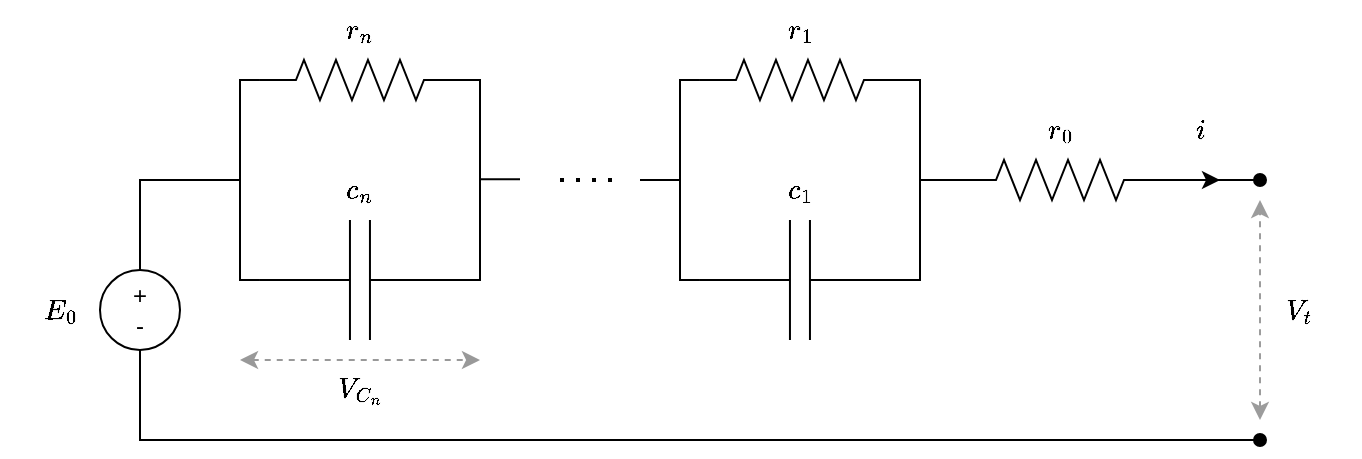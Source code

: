 <mxfile version="26.0.16">
  <diagram name="Page-1" id="DlUGKKBEpujL7akSqH-c">
    <mxGraphModel dx="1398" dy="767" grid="1" gridSize="10" guides="1" tooltips="1" connect="1" arrows="1" fold="1" page="1" pageScale="1" pageWidth="850" pageHeight="1100" math="1" shadow="0">
      <root>
        <mxCell id="0" />
        <mxCell id="1" parent="0" />
        <mxCell id="ILipK6pUstItX-LzdFIn-20" style="edgeStyle=orthogonalEdgeStyle;rounded=0;orthogonalLoop=1;jettySize=auto;html=1;exitX=0;exitY=0.5;exitDx=0;exitDy=0;exitPerimeter=0;endArrow=none;startFill=0;" parent="1" source="ILipK6pUstItX-LzdFIn-1" edge="1">
          <mxGeometry relative="1" as="geometry">
            <mxPoint x="510" y="110.14" as="targetPoint" />
          </mxGeometry>
        </mxCell>
        <mxCell id="MSCoQmtM2xvOpEuUudS3-13" style="edgeStyle=orthogonalEdgeStyle;rounded=0;orthogonalLoop=1;jettySize=auto;html=1;exitX=1;exitY=0.5;exitDx=0;exitDy=0;exitPerimeter=0;" edge="1" parent="1" source="ILipK6pUstItX-LzdFIn-1">
          <mxGeometry relative="1" as="geometry">
            <mxPoint x="660.0" y="109.778" as="targetPoint" />
          </mxGeometry>
        </mxCell>
        <mxCell id="ILipK6pUstItX-LzdFIn-1" value="" style="pointerEvents=1;verticalLabelPosition=bottom;shadow=0;dashed=0;align=center;html=1;verticalAlign=top;shape=mxgraph.electrical.resistors.resistor_2;" parent="1" vertex="1">
          <mxGeometry x="530" y="100" width="100" height="20" as="geometry" />
        </mxCell>
        <mxCell id="ILipK6pUstItX-LzdFIn-12" style="edgeStyle=orthogonalEdgeStyle;rounded=0;orthogonalLoop=1;jettySize=auto;html=1;endArrow=none;startFill=0;" parent="1" edge="1">
          <mxGeometry relative="1" as="geometry">
            <mxPoint x="270" y="160.0" as="targetPoint" />
            <mxPoint x="270" y="60" as="sourcePoint" />
            <Array as="points">
              <mxPoint x="290" y="60" />
              <mxPoint x="290" y="160" />
            </Array>
          </mxGeometry>
        </mxCell>
        <mxCell id="ILipK6pUstItX-LzdFIn-2" value="" style="pointerEvents=1;verticalLabelPosition=bottom;shadow=0;dashed=0;align=center;html=1;verticalAlign=top;shape=mxgraph.electrical.resistors.resistor_2;fontStyle=2;direction=west;" parent="1" vertex="1">
          <mxGeometry x="179.98" y="50" width="100" height="20" as="geometry" />
        </mxCell>
        <mxCell id="ILipK6pUstItX-LzdFIn-3" value="" style="pointerEvents=1;verticalLabelPosition=bottom;shadow=0;dashed=0;align=center;html=1;verticalAlign=top;shape=mxgraph.electrical.capacitors.capacitor_1;" parent="1" vertex="1">
          <mxGeometry x="179.98" y="130" width="100" height="60" as="geometry" />
        </mxCell>
        <mxCell id="ILipK6pUstItX-LzdFIn-7" style="edgeStyle=orthogonalEdgeStyle;rounded=0;orthogonalLoop=1;jettySize=auto;html=1;exitX=0;exitY=0.5;exitDx=0;exitDy=0;exitPerimeter=0;entryX=1;entryY=0.5;entryDx=0;entryDy=0;entryPerimeter=0;endArrow=none;startFill=0;" parent="1" source="ILipK6pUstItX-LzdFIn-3" target="ILipK6pUstItX-LzdFIn-2" edge="1">
          <mxGeometry relative="1" as="geometry">
            <Array as="points">
              <mxPoint x="170" y="160" />
              <mxPoint x="170" y="60" />
            </Array>
          </mxGeometry>
        </mxCell>
        <mxCell id="ILipK6pUstItX-LzdFIn-11" value="" style="endArrow=none;dashed=1;html=1;dashPattern=1 3;strokeWidth=2;rounded=0;" parent="1" edge="1">
          <mxGeometry width="50" height="50" relative="1" as="geometry">
            <mxPoint x="330" y="110" as="sourcePoint" />
            <mxPoint x="360" y="110" as="targetPoint" />
          </mxGeometry>
        </mxCell>
        <mxCell id="ILipK6pUstItX-LzdFIn-13" value="" style="endArrow=none;html=1;rounded=0;" parent="1" edge="1">
          <mxGeometry width="50" height="50" relative="1" as="geometry">
            <mxPoint x="290" y="109.65" as="sourcePoint" />
            <mxPoint x="310" y="109.65" as="targetPoint" />
          </mxGeometry>
        </mxCell>
        <mxCell id="ILipK6pUstItX-LzdFIn-14" style="edgeStyle=orthogonalEdgeStyle;rounded=0;orthogonalLoop=1;jettySize=auto;html=1;endArrow=none;startFill=0;" parent="1" edge="1">
          <mxGeometry relative="1" as="geometry">
            <mxPoint x="490" y="160.0" as="targetPoint" />
            <mxPoint x="490" y="60" as="sourcePoint" />
            <Array as="points">
              <mxPoint x="510" y="60" />
              <mxPoint x="510" y="160" />
            </Array>
          </mxGeometry>
        </mxCell>
        <mxCell id="ILipK6pUstItX-LzdFIn-15" value="" style="pointerEvents=1;verticalLabelPosition=bottom;shadow=0;dashed=0;align=center;html=1;verticalAlign=top;shape=mxgraph.electrical.resistors.resistor_2;fontStyle=2;direction=west;" parent="1" vertex="1">
          <mxGeometry x="399.98" y="50" width="100" height="20" as="geometry" />
        </mxCell>
        <mxCell id="ILipK6pUstItX-LzdFIn-16" value="" style="pointerEvents=1;verticalLabelPosition=bottom;shadow=0;dashed=0;align=center;html=1;verticalAlign=top;shape=mxgraph.electrical.capacitors.capacitor_1;" parent="1" vertex="1">
          <mxGeometry x="399.98" y="130" width="100" height="60" as="geometry" />
        </mxCell>
        <mxCell id="ILipK6pUstItX-LzdFIn-17" style="edgeStyle=orthogonalEdgeStyle;rounded=0;orthogonalLoop=1;jettySize=auto;html=1;exitX=0;exitY=0.5;exitDx=0;exitDy=0;exitPerimeter=0;entryX=1;entryY=0.5;entryDx=0;entryDy=0;entryPerimeter=0;endArrow=none;startFill=0;" parent="1" source="ILipK6pUstItX-LzdFIn-16" target="ILipK6pUstItX-LzdFIn-15" edge="1">
          <mxGeometry relative="1" as="geometry">
            <Array as="points">
              <mxPoint x="390" y="160" />
              <mxPoint x="390" y="60" />
            </Array>
          </mxGeometry>
        </mxCell>
        <mxCell id="ILipK6pUstItX-LzdFIn-19" value="" style="endArrow=none;html=1;rounded=0;" parent="1" edge="1">
          <mxGeometry width="50" height="50" relative="1" as="geometry">
            <mxPoint x="370" y="110" as="sourcePoint" />
            <mxPoint x="390" y="110" as="targetPoint" />
          </mxGeometry>
        </mxCell>
        <mxCell id="MSCoQmtM2xvOpEuUudS3-4" value="$$r_n$$" style="text;html=1;align=center;verticalAlign=middle;whiteSpace=wrap;rounded=0;" vertex="1" parent="1">
          <mxGeometry x="199.98" y="20" width="60" height="30" as="geometry" />
        </mxCell>
        <mxCell id="MSCoQmtM2xvOpEuUudS3-5" value="$$c_n$$" style="text;html=1;align=center;verticalAlign=middle;whiteSpace=wrap;rounded=0;" vertex="1" parent="1">
          <mxGeometry x="199.98" y="100" width="60" height="30" as="geometry" />
        </mxCell>
        <mxCell id="MSCoQmtM2xvOpEuUudS3-6" value="$$r_1$$" style="text;html=1;align=center;verticalAlign=middle;whiteSpace=wrap;rounded=0;" vertex="1" parent="1">
          <mxGeometry x="419.98" y="20" width="60" height="30" as="geometry" />
        </mxCell>
        <mxCell id="MSCoQmtM2xvOpEuUudS3-7" value="$$c_1$$" style="text;html=1;align=center;verticalAlign=middle;whiteSpace=wrap;rounded=0;" vertex="1" parent="1">
          <mxGeometry x="419.98" y="100" width="60" height="30" as="geometry" />
        </mxCell>
        <mxCell id="MSCoQmtM2xvOpEuUudS3-8" value="$$r_0$$" style="text;html=1;align=center;verticalAlign=middle;whiteSpace=wrap;rounded=0;" vertex="1" parent="1">
          <mxGeometry x="550" y="70" width="60" height="30" as="geometry" />
        </mxCell>
        <mxCell id="MSCoQmtM2xvOpEuUudS3-9" style="rounded=0;orthogonalLoop=1;jettySize=auto;html=1;endArrow=none;startFill=1;entryX=1;entryY=0.5;entryDx=0;entryDy=0;entryPerimeter=0;startArrow=oval;" edge="1" parent="1" target="ILipK6pUstItX-LzdFIn-1">
          <mxGeometry relative="1" as="geometry">
            <mxPoint x="520" y="120.14" as="targetPoint" />
            <mxPoint x="680" y="110" as="sourcePoint" />
          </mxGeometry>
        </mxCell>
        <mxCell id="MSCoQmtM2xvOpEuUudS3-10" value="" style="endArrow=oval;html=1;rounded=0;endFill=1;exitX=0.5;exitY=1;exitDx=0;exitDy=0;" edge="1" parent="1" source="MSCoQmtM2xvOpEuUudS3-16">
          <mxGeometry width="50" height="50" relative="1" as="geometry">
            <mxPoint x="120" y="200" as="sourcePoint" />
            <mxPoint x="680" y="240" as="targetPoint" />
            <Array as="points">
              <mxPoint x="120" y="210" />
              <mxPoint x="120" y="240" />
              <mxPoint x="150" y="240" />
            </Array>
          </mxGeometry>
        </mxCell>
        <mxCell id="MSCoQmtM2xvOpEuUudS3-11" value="" style="endArrow=classic;startArrow=classic;html=1;rounded=0;dashed=1;strokeColor=#9C9C9C;" edge="1" parent="1">
          <mxGeometry width="50" height="50" relative="1" as="geometry">
            <mxPoint x="680" y="230" as="sourcePoint" />
            <mxPoint x="680" y="120" as="targetPoint" />
          </mxGeometry>
        </mxCell>
        <mxCell id="MSCoQmtM2xvOpEuUudS3-12" value="$$V_t$$" style="text;html=1;align=center;verticalAlign=middle;whiteSpace=wrap;rounded=0;" vertex="1" parent="1">
          <mxGeometry x="670" y="160" width="60" height="30" as="geometry" />
        </mxCell>
        <mxCell id="MSCoQmtM2xvOpEuUudS3-14" value="$$i$$" style="text;html=1;align=center;verticalAlign=middle;whiteSpace=wrap;rounded=0;" vertex="1" parent="1">
          <mxGeometry x="620" y="70" width="60" height="30" as="geometry" />
        </mxCell>
        <mxCell id="MSCoQmtM2xvOpEuUudS3-17" style="edgeStyle=orthogonalEdgeStyle;rounded=0;orthogonalLoop=1;jettySize=auto;html=1;exitX=0.5;exitY=0;exitDx=0;exitDy=0;endArrow=none;startFill=0;" edge="1" parent="1" source="MSCoQmtM2xvOpEuUudS3-16">
          <mxGeometry relative="1" as="geometry">
            <mxPoint x="170" y="110" as="targetPoint" />
            <Array as="points">
              <mxPoint x="120" y="110" />
              <mxPoint x="170" y="110" />
            </Array>
          </mxGeometry>
        </mxCell>
        <mxCell id="MSCoQmtM2xvOpEuUudS3-16" value="+&lt;div&gt;-&lt;/div&gt;" style="ellipse;whiteSpace=wrap;html=1;aspect=fixed;fillColor=none;" vertex="1" parent="1">
          <mxGeometry x="100" y="155" width="40" height="40" as="geometry" />
        </mxCell>
        <mxCell id="MSCoQmtM2xvOpEuUudS3-18" value="$$E_0$$" style="text;html=1;align=center;verticalAlign=middle;whiteSpace=wrap;rounded=0;" vertex="1" parent="1">
          <mxGeometry x="50.0" y="160" width="60" height="30" as="geometry" />
        </mxCell>
        <mxCell id="MSCoQmtM2xvOpEuUudS3-19" value="" style="endArrow=classic;startArrow=classic;html=1;rounded=0;strokeColor=#999999;dashed=1;" edge="1" parent="1">
          <mxGeometry width="50" height="50" relative="1" as="geometry">
            <mxPoint x="170" y="200" as="sourcePoint" />
            <mxPoint x="290" y="200" as="targetPoint" />
          </mxGeometry>
        </mxCell>
        <mxCell id="MSCoQmtM2xvOpEuUudS3-20" value="$$V_{C_n}$$" style="text;html=1;align=center;verticalAlign=middle;whiteSpace=wrap;rounded=0;" vertex="1" parent="1">
          <mxGeometry x="199.98" y="200" width="60" height="30" as="geometry" />
        </mxCell>
      </root>
    </mxGraphModel>
  </diagram>
</mxfile>
